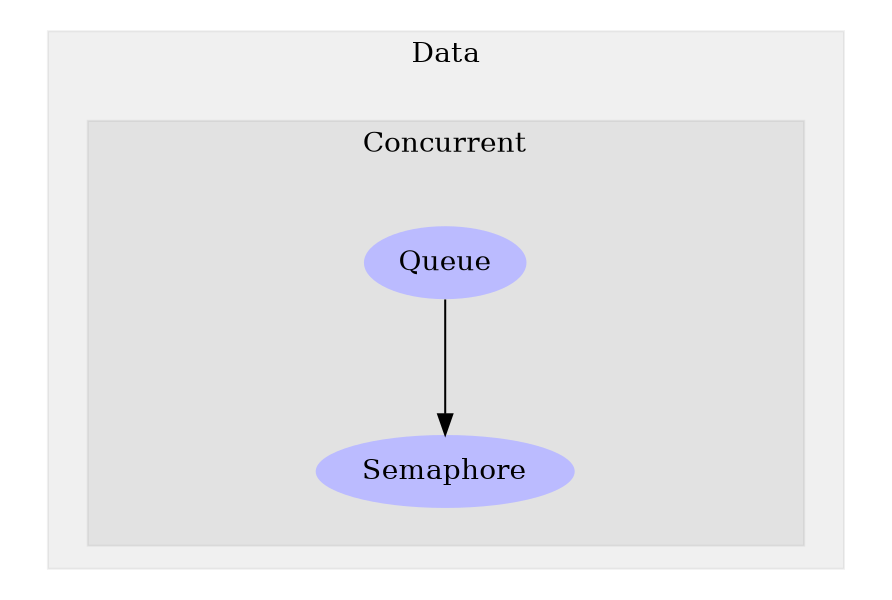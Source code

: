 digraph G {
size="6,4";
ratio="fill";
subgraph cluster_0 {
label="Data";
color="#0000000F";
style="filled";
subgraph cluster_1 {
label="Concurrent";
color="#0000000F";
style="filled";
u0[label="Queue",style="filled",fillcolor="#bbbbff",penwidth="0"];
u1[label="Semaphore",style="filled",fillcolor="#bbbbff",penwidth="0"];

}

}
u0 -> u1;

}
